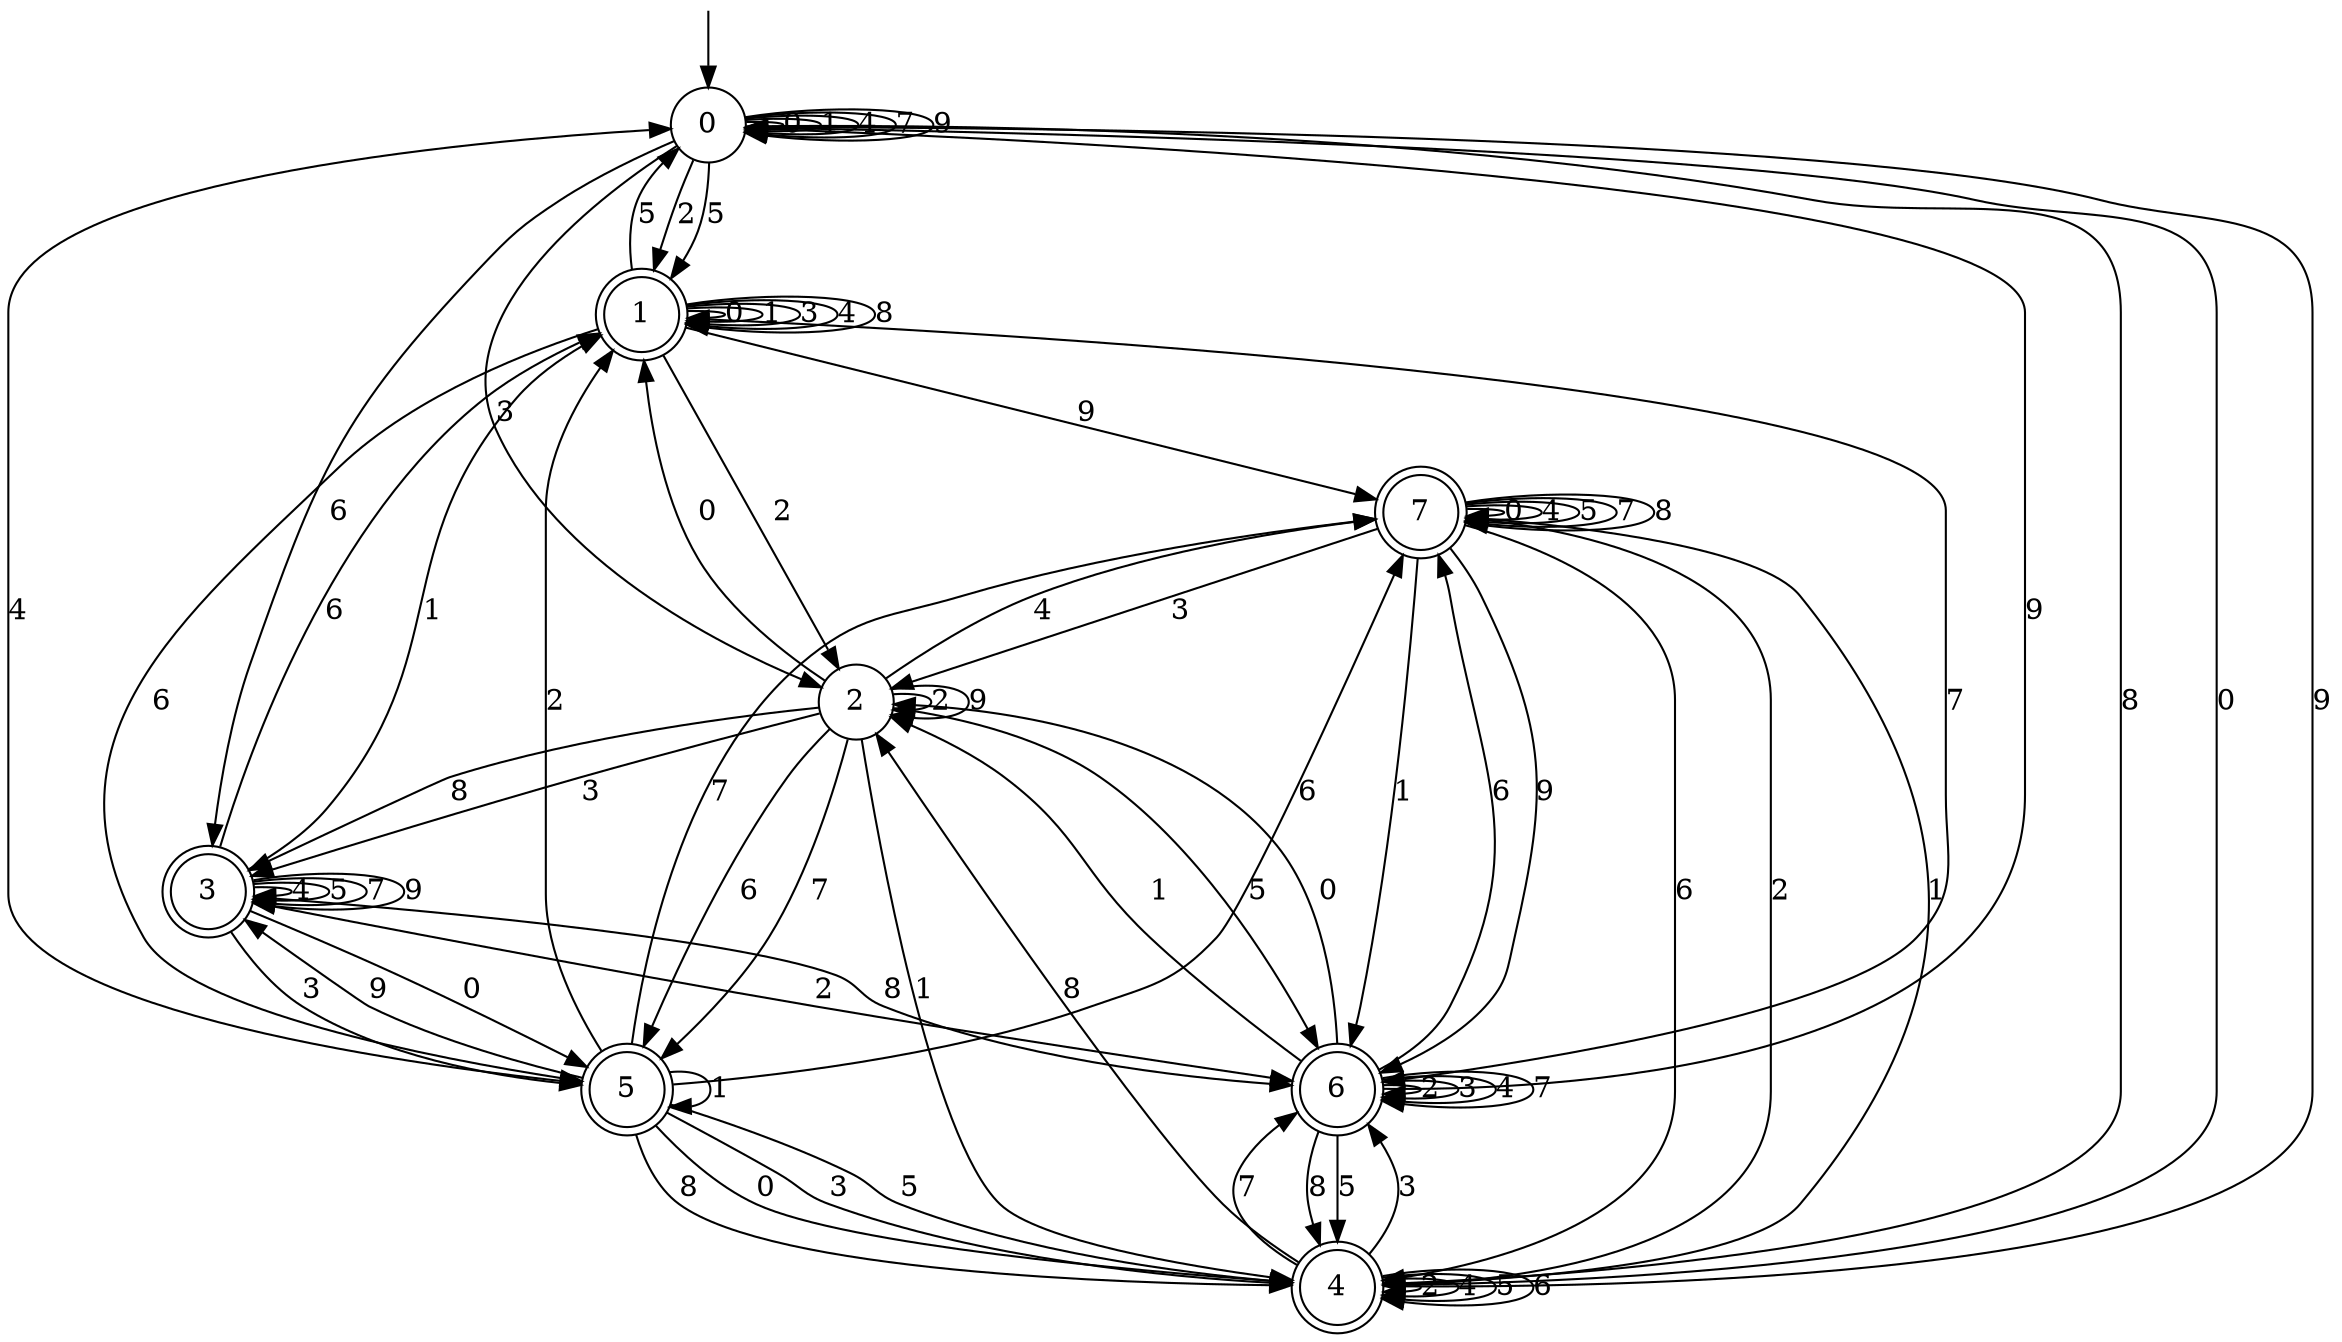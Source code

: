 digraph g {

	s0 [shape="circle" label="0"];
	s1 [shape="doublecircle" label="1"];
	s2 [shape="circle" label="2"];
	s3 [shape="doublecircle" label="3"];
	s4 [shape="doublecircle" label="4"];
	s5 [shape="doublecircle" label="5"];
	s6 [shape="doublecircle" label="6"];
	s7 [shape="doublecircle" label="7"];
	s0 -> s0 [label="0"];
	s0 -> s0 [label="1"];
	s0 -> s1 [label="2"];
	s0 -> s2 [label="3"];
	s0 -> s0 [label="4"];
	s0 -> s1 [label="5"];
	s0 -> s3 [label="6"];
	s0 -> s0 [label="7"];
	s0 -> s4 [label="8"];
	s0 -> s0 [label="9"];
	s1 -> s1 [label="0"];
	s1 -> s1 [label="1"];
	s1 -> s2 [label="2"];
	s1 -> s1 [label="3"];
	s1 -> s1 [label="4"];
	s1 -> s0 [label="5"];
	s1 -> s5 [label="6"];
	s1 -> s6 [label="7"];
	s1 -> s1 [label="8"];
	s1 -> s7 [label="9"];
	s2 -> s1 [label="0"];
	s2 -> s4 [label="1"];
	s2 -> s2 [label="2"];
	s2 -> s3 [label="3"];
	s2 -> s7 [label="4"];
	s2 -> s6 [label="5"];
	s2 -> s5 [label="6"];
	s2 -> s5 [label="7"];
	s2 -> s3 [label="8"];
	s2 -> s2 [label="9"];
	s3 -> s5 [label="0"];
	s3 -> s1 [label="1"];
	s3 -> s6 [label="2"];
	s3 -> s5 [label="3"];
	s3 -> s3 [label="4"];
	s3 -> s3 [label="5"];
	s3 -> s1 [label="6"];
	s3 -> s3 [label="7"];
	s3 -> s6 [label="8"];
	s3 -> s3 [label="9"];
	s4 -> s0 [label="0"];
	s4 -> s7 [label="1"];
	s4 -> s4 [label="2"];
	s4 -> s6 [label="3"];
	s4 -> s4 [label="4"];
	s4 -> s4 [label="5"];
	s4 -> s4 [label="6"];
	s4 -> s6 [label="7"];
	s4 -> s2 [label="8"];
	s4 -> s0 [label="9"];
	s5 -> s4 [label="0"];
	s5 -> s5 [label="1"];
	s5 -> s1 [label="2"];
	s5 -> s4 [label="3"];
	s5 -> s0 [label="4"];
	s5 -> s4 [label="5"];
	s5 -> s7 [label="6"];
	s5 -> s7 [label="7"];
	s5 -> s4 [label="8"];
	s5 -> s3 [label="9"];
	s6 -> s2 [label="0"];
	s6 -> s2 [label="1"];
	s6 -> s6 [label="2"];
	s6 -> s6 [label="3"];
	s6 -> s6 [label="4"];
	s6 -> s4 [label="5"];
	s6 -> s7 [label="6"];
	s6 -> s6 [label="7"];
	s6 -> s4 [label="8"];
	s6 -> s0 [label="9"];
	s7 -> s7 [label="0"];
	s7 -> s6 [label="1"];
	s7 -> s4 [label="2"];
	s7 -> s2 [label="3"];
	s7 -> s7 [label="4"];
	s7 -> s7 [label="5"];
	s7 -> s4 [label="6"];
	s7 -> s7 [label="7"];
	s7 -> s7 [label="8"];
	s7 -> s6 [label="9"];

__start0 [label="" shape="none" width="0" height="0"];
__start0 -> s0;

}
